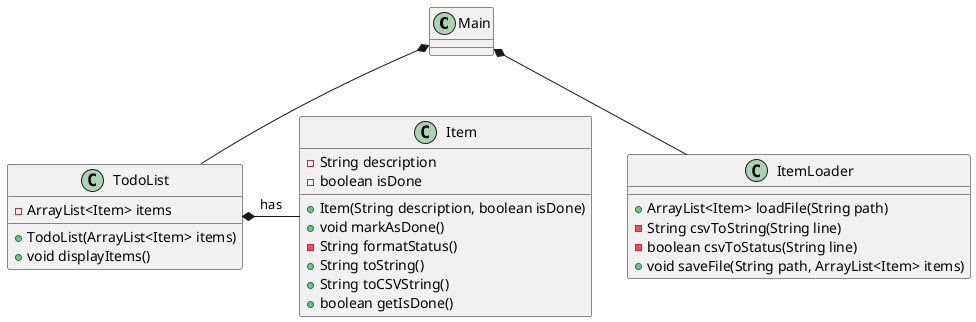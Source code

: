 @startuml

class Main

class ItemLoader{
+ ArrayList<Item> loadFile(String path)
- String csvToString(String line)
- boolean csvToStatus(String line)
+ void saveFile(String path, ArrayList<Item> items)
}

class TodoList{
- ArrayList<Item> items

+ TodoList(ArrayList<Item> items)
+ void displayItems()
}

class Item{
- String description
- boolean isDone

+ Item(String description, boolean isDone)
+ void markAsDone()
- String formatStatus()
+ String toString()
+ String toCSVString()
+ boolean getIsDone()
}

Main *-- ItemLoader
Main *-- TodoList

TodoList *- Item : has

@enduml